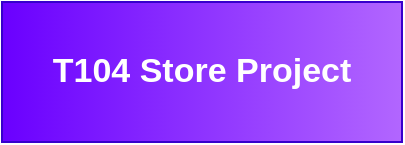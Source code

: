 <mxfile version="15.8.4" type="device" pages="2"><diagram id="KcO8Fixh-qtiJ8ENoW8Q" name="Страница 1"><mxGraphModel dx="525" dy="402" grid="0" gridSize="10" guides="1" tooltips="1" connect="1" arrows="1" fold="1" page="1" pageScale="1" pageWidth="827" pageHeight="1169" math="0" shadow="0"><root><mxCell id="0"/><mxCell id="1" parent="0"/><mxCell id="kNlOtpzS1SLSdymr04m6-1" value="T104 Store Project" style="rounded=0;whiteSpace=wrap;html=1;fillColor=#6a00ff;fontColor=#ffffff;strokeColor=#3700CC;fontStyle=1;fontSize=17;gradientDirection=east;gradientColor=#B266FF;" vertex="1" parent="1"><mxGeometry x="80" y="160" width="200" height="70" as="geometry"/></mxCell></root></mxGraphModel></diagram><diagram id="XUyKRsbsR4bu8AW5ju8K" name="T104"><mxGraphModel dx="1102" dy="2014" grid="0" gridSize="10" guides="1" tooltips="1" connect="1" arrows="1" fold="1" page="1" pageScale="1" pageWidth="827" pageHeight="1169" math="0" shadow="0"><root><mxCell id="2S4X5YXyQjG8PJG5hrlM-0"/><mxCell id="2S4X5YXyQjG8PJG5hrlM-1" parent="2S4X5YXyQjG8PJG5hrlM-0"/><mxCell id="2S4X5YXyQjG8PJG5hrlM-4" style="edgeStyle=orthogonalEdgeStyle;rounded=0;orthogonalLoop=1;jettySize=auto;html=1;fontSize=12;" edge="1" parent="2S4X5YXyQjG8PJG5hrlM-1" source="2S4X5YXyQjG8PJG5hrlM-2" target="2S4X5YXyQjG8PJG5hrlM-3"><mxGeometry relative="1" as="geometry"/></mxCell><mxCell id="2S4X5YXyQjG8PJG5hrlM-2" value="Сделал макет страницы" style="rounded=0;whiteSpace=wrap;html=1;fontSize=12;gradientDirection=east;fillColor=#60a917;fontColor=#ffffff;strokeColor=#2D7600;" vertex="1" parent="2S4X5YXyQjG8PJG5hrlM-1"><mxGeometry x="151" y="290" width="215" height="60" as="geometry"/></mxCell><mxCell id="2S4X5YXyQjG8PJG5hrlM-7" style="edgeStyle=orthogonalEdgeStyle;rounded=0;orthogonalLoop=1;jettySize=auto;html=1;fontSize=12;" edge="1" parent="2S4X5YXyQjG8PJG5hrlM-1" source="2S4X5YXyQjG8PJG5hrlM-3" target="2S4X5YXyQjG8PJG5hrlM-6"><mxGeometry relative="1" as="geometry"/></mxCell><mxCell id="2S4X5YXyQjG8PJG5hrlM-3" value="Надо, чтобы туда подгружались товары" style="rounded=0;whiteSpace=wrap;html=1;fontSize=12;gradientDirection=east;strokeWidth=1;fillColor=#e3c800;fontColor=#000000;strokeColor=#B09500;" vertex="1" parent="2S4X5YXyQjG8PJG5hrlM-1"><mxGeometry x="150" y="192" width="216" height="60" as="geometry"/></mxCell><mxCell id="2S4X5YXyQjG8PJG5hrlM-9" style="edgeStyle=orthogonalEdgeStyle;rounded=0;orthogonalLoop=1;jettySize=auto;html=1;entryX=0.5;entryY=1;entryDx=0;entryDy=0;fontSize=12;" edge="1" parent="2S4X5YXyQjG8PJG5hrlM-1" source="2S4X5YXyQjG8PJG5hrlM-6" target="2S4X5YXyQjG8PJG5hrlM-8"><mxGeometry relative="1" as="geometry"/></mxCell><mxCell id="2S4X5YXyQjG8PJG5hrlM-6" value="Из контроллера ассортиментного, но не из того, что с вь.хой, а из другого" style="rounded=0;whiteSpace=wrap;html=1;fontSize=12;gradientDirection=east;strokeWidth=1;" vertex="1" parent="2S4X5YXyQjG8PJG5hrlM-1"><mxGeometry x="150" y="88" width="216" height="60" as="geometry"/></mxCell><mxCell id="2S4X5YXyQjG8PJG5hrlM-11" style="edgeStyle=orthogonalEdgeStyle;rounded=0;orthogonalLoop=1;jettySize=auto;html=1;fontSize=12;" edge="1" parent="2S4X5YXyQjG8PJG5hrlM-1" source="2S4X5YXyQjG8PJG5hrlM-8" target="2S4X5YXyQjG8PJG5hrlM-10"><mxGeometry relative="1" as="geometry"/></mxCell><mxCell id="2S4X5YXyQjG8PJG5hrlM-8" value="Там будет куча операций с ассортиментом, поэтому лучше сделать манагер - класс как обертку над web-репо" style="rounded=0;whiteSpace=wrap;html=1;fontSize=12;gradientDirection=east;strokeWidth=1;" vertex="1" parent="2S4X5YXyQjG8PJG5hrlM-1"><mxGeometry x="150" y="-23" width="216" height="60" as="geometry"/></mxCell><mxCell id="2S4X5YXyQjG8PJG5hrlM-13" style="edgeStyle=orthogonalEdgeStyle;rounded=0;orthogonalLoop=1;jettySize=auto;html=1;fontSize=12;" edge="1" parent="2S4X5YXyQjG8PJG5hrlM-1" source="2S4X5YXyQjG8PJG5hrlM-10" target="2S4X5YXyQjG8PJG5hrlM-12"><mxGeometry relative="1" as="geometry"/></mxCell><mxCell id="2S4X5YXyQjG8PJG5hrlM-10" value="Поехали" style="rounded=0;whiteSpace=wrap;html=1;fontSize=12;gradientDirection=east;strokeWidth=1;fillColor=#f0a30a;fontColor=#000000;strokeColor=#BD7000;" vertex="1" parent="2S4X5YXyQjG8PJG5hrlM-1"><mxGeometry x="150" y="-114" width="216" height="45" as="geometry"/></mxCell><mxCell id="2S4X5YXyQjG8PJG5hrlM-15" style="edgeStyle=orthogonalEdgeStyle;rounded=0;orthogonalLoop=1;jettySize=auto;html=1;fontSize=12;" edge="1" parent="2S4X5YXyQjG8PJG5hrlM-1" source="2S4X5YXyQjG8PJG5hrlM-12" target="2S4X5YXyQjG8PJG5hrlM-14"><mxGeometry relative="1" as="geometry"/></mxCell><mxCell id="2S4X5YXyQjG8PJG5hrlM-12" value="Та ошибка CORS" style="rounded=0;whiteSpace=wrap;html=1;fontSize=12;gradientDirection=east;strokeWidth=1;fillColor=#e51400;fontColor=#ffffff;strokeColor=#B20000;" vertex="1" parent="2S4X5YXyQjG8PJG5hrlM-1"><mxGeometry x="150" y="-195" width="216" height="45" as="geometry"/></mxCell><mxCell id="2S4X5YXyQjG8PJG5hrlM-17" style="edgeStyle=orthogonalEdgeStyle;rounded=0;orthogonalLoop=1;jettySize=auto;html=1;entryX=0.5;entryY=1;entryDx=0;entryDy=0;fontSize=12;" edge="1" parent="2S4X5YXyQjG8PJG5hrlM-1" source="2S4X5YXyQjG8PJG5hrlM-14" target="2S4X5YXyQjG8PJG5hrlM-16"><mxGeometry relative="1" as="geometry"/></mxCell><mxCell id="2S4X5YXyQjG8PJG5hrlM-14" value="Итик, CORS это middleware" style="rounded=0;whiteSpace=wrap;html=1;fontSize=12;gradientDirection=east;strokeWidth=1;fillColor=#d5e8d4;strokeColor=#82b366;" vertex="1" parent="2S4X5YXyQjG8PJG5hrlM-1"><mxGeometry x="150" y="-297" width="216" height="45" as="geometry"/></mxCell><mxCell id="2S4X5YXyQjG8PJG5hrlM-20" style="edgeStyle=orthogonalEdgeStyle;rounded=0;orthogonalLoop=1;jettySize=auto;html=1;fontSize=12;" edge="1" parent="2S4X5YXyQjG8PJG5hrlM-1" source="2S4X5YXyQjG8PJG5hrlM-16"><mxGeometry relative="1" as="geometry"><mxPoint x="258" y="-437.167" as="targetPoint"/></mxGeometry></mxCell><mxCell id="2S4X5YXyQjG8PJG5hrlM-16" value="Middleware добавляется через&amp;nbsp;&lt;br&gt;builder.Services." style="rounded=0;whiteSpace=wrap;html=1;fontSize=12;gradientDirection=east;strokeWidth=1;fillColor=#d5e8d4;strokeColor=#82b366;" vertex="1" parent="2S4X5YXyQjG8PJG5hrlM-1"><mxGeometry x="150" y="-396" width="216" height="45" as="geometry"/></mxCell><mxCell id="2S4X5YXyQjG8PJG5hrlM-23" style="edgeStyle=orthogonalEdgeStyle;rounded=0;orthogonalLoop=1;jettySize=auto;html=1;fontSize=12;" edge="1" parent="2S4X5YXyQjG8PJG5hrlM-1" source="2S4X5YXyQjG8PJG5hrlM-19" target="2S4X5YXyQjG8PJG5hrlM-21"><mxGeometry relative="1" as="geometry"/></mxCell><mxCell id="2S4X5YXyQjG8PJG5hrlM-19" value="Починил" style="rounded=0;whiteSpace=wrap;html=1;fontSize=12;gradientDirection=east;strokeWidth=1;fillColor=#008a00;fontColor=#ffffff;strokeColor=#005700;" vertex="1" parent="2S4X5YXyQjG8PJG5hrlM-1"><mxGeometry x="150" y="-486" width="216" height="45" as="geometry"/></mxCell><mxCell id="2S4X5YXyQjG8PJG5hrlM-34" style="edgeStyle=none;rounded=0;orthogonalLoop=1;jettySize=auto;html=1;entryX=0.5;entryY=1;entryDx=0;entryDy=0;fontSize=12;strokeColor=default;strokeWidth=1;" edge="1" parent="2S4X5YXyQjG8PJG5hrlM-1" source="2S4X5YXyQjG8PJG5hrlM-21" target="2S4X5YXyQjG8PJG5hrlM-33"><mxGeometry relative="1" as="geometry"/></mxCell><mxCell id="2S4X5YXyQjG8PJG5hrlM-21" value="Вылезла другая" style="rounded=0;whiteSpace=wrap;html=1;fontSize=12;gradientDirection=east;strokeWidth=1;fillColor=#d5e8d4;strokeColor=#82b366;" vertex="1" parent="2S4X5YXyQjG8PJG5hrlM-1"><mxGeometry x="151" y="-578" width="214" height="45" as="geometry"/></mxCell><mxCell id="2S4X5YXyQjG8PJG5hrlM-33" value="То есть в CS все в порядке, но на рендере оно вешается" style="rounded=0;whiteSpace=wrap;html=1;fontSize=12;gradientDirection=east;strokeWidth=1;fillColor=#d5e8d4;strokeColor=#82b366;" vertex="1" parent="2S4X5YXyQjG8PJG5hrlM-1"><mxGeometry x="151" y="-662" width="216" height="45" as="geometry"/></mxCell><mxCell id="2S4X5YXyQjG8PJG5hrlM-38" style="edgeStyle=none;rounded=0;orthogonalLoop=1;jettySize=auto;html=1;fontSize=12;strokeColor=default;strokeWidth=1;" edge="1" parent="2S4X5YXyQjG8PJG5hrlM-1" source="2S4X5YXyQjG8PJG5hrlM-36" target="2S4X5YXyQjG8PJG5hrlM-37"><mxGeometry relative="1" as="geometry"/></mxCell><mxCell id="2S4X5YXyQjG8PJG5hrlM-36" value="Как сделать div текущим?" style="rounded=0;whiteSpace=wrap;html=1;fontSize=12;gradientDirection=east;strokeWidth=1;fillColor=#d5e8d4;strokeColor=#82b366;" vertex="1" parent="2S4X5YXyQjG8PJG5hrlM-1"><mxGeometry x="151" y="-784" width="216" height="45" as="geometry"/></mxCell><mxCell id="2S4X5YXyQjG8PJG5hrlM-40" style="edgeStyle=none;rounded=0;orthogonalLoop=1;jettySize=auto;html=1;fontSize=12;strokeColor=default;strokeWidth=1;" edge="1" parent="2S4X5YXyQjG8PJG5hrlM-1" source="2S4X5YXyQjG8PJG5hrlM-37" target="2S4X5YXyQjG8PJG5hrlM-39"><mxGeometry relative="1" as="geometry"/></mxCell><mxCell id="2S4X5YXyQjG8PJG5hrlM-37" value="По ID, наверное" style="rounded=0;whiteSpace=wrap;html=1;fontSize=12;gradientDirection=east;strokeWidth=1;fillColor=#d5e8d4;strokeColor=#82b366;" vertex="1" parent="2S4X5YXyQjG8PJG5hrlM-1"><mxGeometry x="151" y="-858" width="216" height="45" as="geometry"/></mxCell><mxCell id="2S4X5YXyQjG8PJG5hrlM-39" value="Добавить класс тому диву, что текущий, и убрать у всех остальных" style="rounded=0;whiteSpace=wrap;html=1;fontSize=12;gradientDirection=east;strokeWidth=1;fillColor=#d5e8d4;strokeColor=#82b366;" vertex="1" parent="2S4X5YXyQjG8PJG5hrlM-1"><mxGeometry x="151" y="-933" width="216" height="45" as="geometry"/></mxCell></root></mxGraphModel></diagram></mxfile>